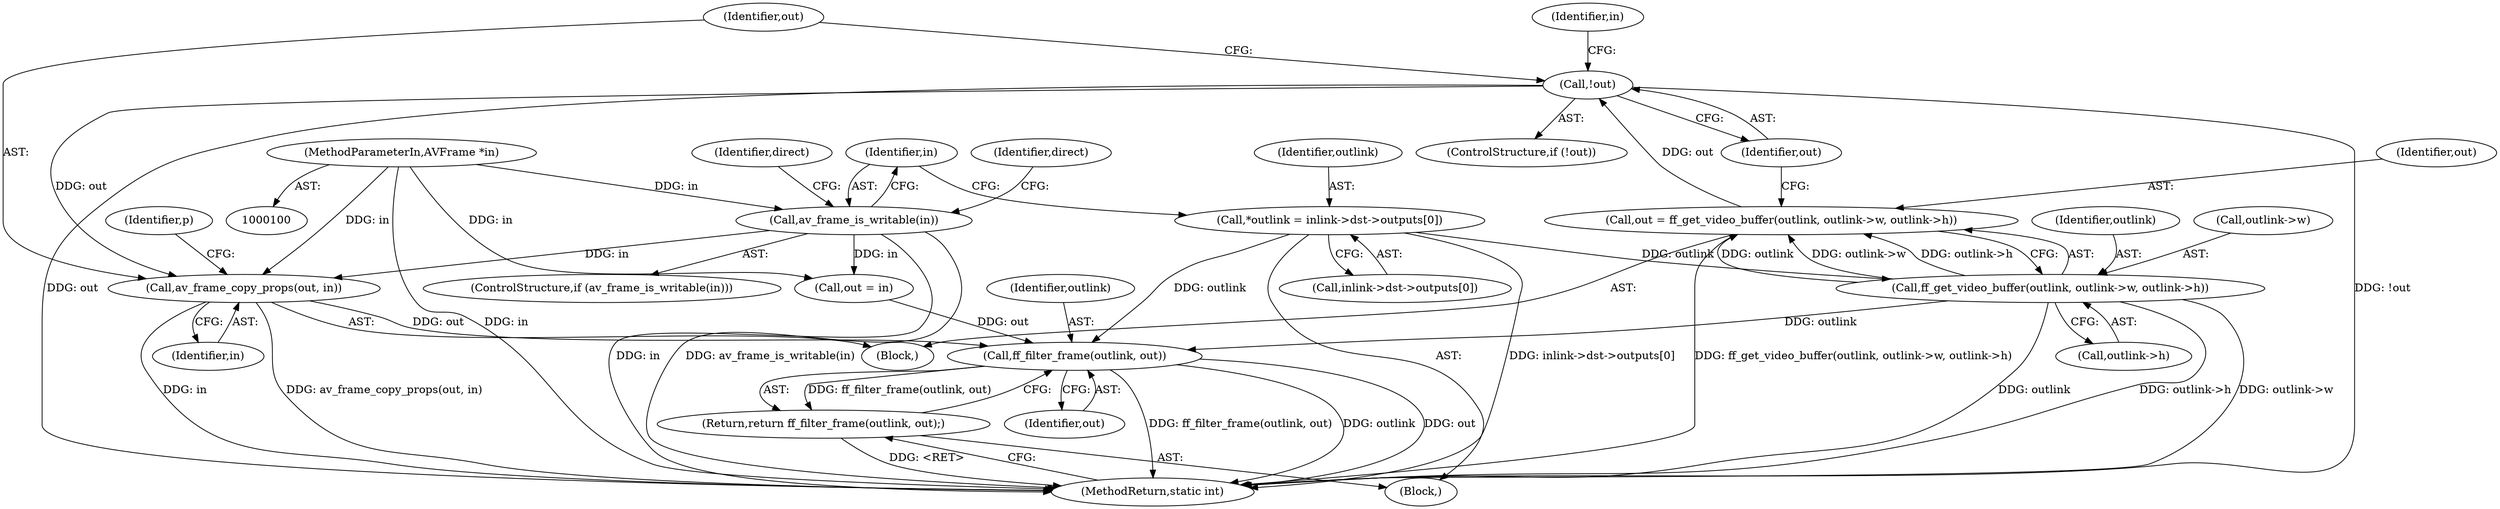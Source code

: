 digraph "0_FFmpeg_e43a0a232dbf6d3c161823c2e07c52e76227a1bc_3@API" {
"1000160" [label="(Call,av_frame_copy_props(out, in))"];
"1000151" [label="(Call,!out)"];
"1000140" [label="(Call,out = ff_get_video_buffer(outlink, outlink->w, outlink->h))"];
"1000142" [label="(Call,ff_get_video_buffer(outlink, outlink->w, outlink->h))"];
"1000113" [label="(Call,*outlink = inlink->dst->outputs[0])"];
"1000126" [label="(Call,av_frame_is_writable(in))"];
"1000102" [label="(MethodParameterIn,AVFrame *in)"];
"1000291" [label="(Call,ff_filter_frame(outlink, out))"];
"1000290" [label="(Return,return ff_filter_frame(outlink, out);)"];
"1000292" [label="(Identifier,outlink)"];
"1000126" [label="(Call,av_frame_is_writable(in))"];
"1000151" [label="(Call,!out)"];
"1000294" [label="(MethodReturn,static int)"];
"1000143" [label="(Identifier,outlink)"];
"1000291" [label="(Call,ff_filter_frame(outlink, out))"];
"1000130" [label="(Identifier,direct)"];
"1000141" [label="(Identifier,out)"];
"1000140" [label="(Call,out = ff_get_video_buffer(outlink, outlink->w, outlink->h))"];
"1000165" [label="(Identifier,p)"];
"1000113" [label="(Call,*outlink = inlink->dst->outputs[0])"];
"1000161" [label="(Identifier,out)"];
"1000156" [label="(Identifier,in)"];
"1000142" [label="(Call,ff_get_video_buffer(outlink, outlink->w, outlink->h))"];
"1000290" [label="(Return,return ff_filter_frame(outlink, out);)"];
"1000136" [label="(Block,)"];
"1000138" [label="(Identifier,direct)"];
"1000160" [label="(Call,av_frame_copy_props(out, in))"];
"1000147" [label="(Call,outlink->h)"];
"1000125" [label="(ControlStructure,if (av_frame_is_writable(in)))"];
"1000162" [label="(Identifier,in)"];
"1000127" [label="(Identifier,in)"];
"1000293" [label="(Identifier,out)"];
"1000103" [label="(Block,)"];
"1000102" [label="(MethodParameterIn,AVFrame *in)"];
"1000115" [label="(Call,inlink->dst->outputs[0])"];
"1000152" [label="(Identifier,out)"];
"1000114" [label="(Identifier,outlink)"];
"1000132" [label="(Call,out = in)"];
"1000150" [label="(ControlStructure,if (!out))"];
"1000144" [label="(Call,outlink->w)"];
"1000160" -> "1000136"  [label="AST: "];
"1000160" -> "1000162"  [label="CFG: "];
"1000161" -> "1000160"  [label="AST: "];
"1000162" -> "1000160"  [label="AST: "];
"1000165" -> "1000160"  [label="CFG: "];
"1000160" -> "1000294"  [label="DDG: av_frame_copy_props(out, in)"];
"1000160" -> "1000294"  [label="DDG: in"];
"1000151" -> "1000160"  [label="DDG: out"];
"1000126" -> "1000160"  [label="DDG: in"];
"1000102" -> "1000160"  [label="DDG: in"];
"1000160" -> "1000291"  [label="DDG: out"];
"1000151" -> "1000150"  [label="AST: "];
"1000151" -> "1000152"  [label="CFG: "];
"1000152" -> "1000151"  [label="AST: "];
"1000156" -> "1000151"  [label="CFG: "];
"1000161" -> "1000151"  [label="CFG: "];
"1000151" -> "1000294"  [label="DDG: !out"];
"1000151" -> "1000294"  [label="DDG: out"];
"1000140" -> "1000151"  [label="DDG: out"];
"1000140" -> "1000136"  [label="AST: "];
"1000140" -> "1000142"  [label="CFG: "];
"1000141" -> "1000140"  [label="AST: "];
"1000142" -> "1000140"  [label="AST: "];
"1000152" -> "1000140"  [label="CFG: "];
"1000140" -> "1000294"  [label="DDG: ff_get_video_buffer(outlink, outlink->w, outlink->h)"];
"1000142" -> "1000140"  [label="DDG: outlink"];
"1000142" -> "1000140"  [label="DDG: outlink->w"];
"1000142" -> "1000140"  [label="DDG: outlink->h"];
"1000142" -> "1000147"  [label="CFG: "];
"1000143" -> "1000142"  [label="AST: "];
"1000144" -> "1000142"  [label="AST: "];
"1000147" -> "1000142"  [label="AST: "];
"1000142" -> "1000294"  [label="DDG: outlink->w"];
"1000142" -> "1000294"  [label="DDG: outlink"];
"1000142" -> "1000294"  [label="DDG: outlink->h"];
"1000113" -> "1000142"  [label="DDG: outlink"];
"1000142" -> "1000291"  [label="DDG: outlink"];
"1000113" -> "1000103"  [label="AST: "];
"1000113" -> "1000115"  [label="CFG: "];
"1000114" -> "1000113"  [label="AST: "];
"1000115" -> "1000113"  [label="AST: "];
"1000127" -> "1000113"  [label="CFG: "];
"1000113" -> "1000294"  [label="DDG: inlink->dst->outputs[0]"];
"1000113" -> "1000291"  [label="DDG: outlink"];
"1000126" -> "1000125"  [label="AST: "];
"1000126" -> "1000127"  [label="CFG: "];
"1000127" -> "1000126"  [label="AST: "];
"1000130" -> "1000126"  [label="CFG: "];
"1000138" -> "1000126"  [label="CFG: "];
"1000126" -> "1000294"  [label="DDG: av_frame_is_writable(in)"];
"1000126" -> "1000294"  [label="DDG: in"];
"1000102" -> "1000126"  [label="DDG: in"];
"1000126" -> "1000132"  [label="DDG: in"];
"1000102" -> "1000100"  [label="AST: "];
"1000102" -> "1000294"  [label="DDG: in"];
"1000102" -> "1000132"  [label="DDG: in"];
"1000291" -> "1000290"  [label="AST: "];
"1000291" -> "1000293"  [label="CFG: "];
"1000292" -> "1000291"  [label="AST: "];
"1000293" -> "1000291"  [label="AST: "];
"1000290" -> "1000291"  [label="CFG: "];
"1000291" -> "1000294"  [label="DDG: ff_filter_frame(outlink, out)"];
"1000291" -> "1000294"  [label="DDG: outlink"];
"1000291" -> "1000294"  [label="DDG: out"];
"1000291" -> "1000290"  [label="DDG: ff_filter_frame(outlink, out)"];
"1000132" -> "1000291"  [label="DDG: out"];
"1000290" -> "1000103"  [label="AST: "];
"1000294" -> "1000290"  [label="CFG: "];
"1000290" -> "1000294"  [label="DDG: <RET>"];
}
